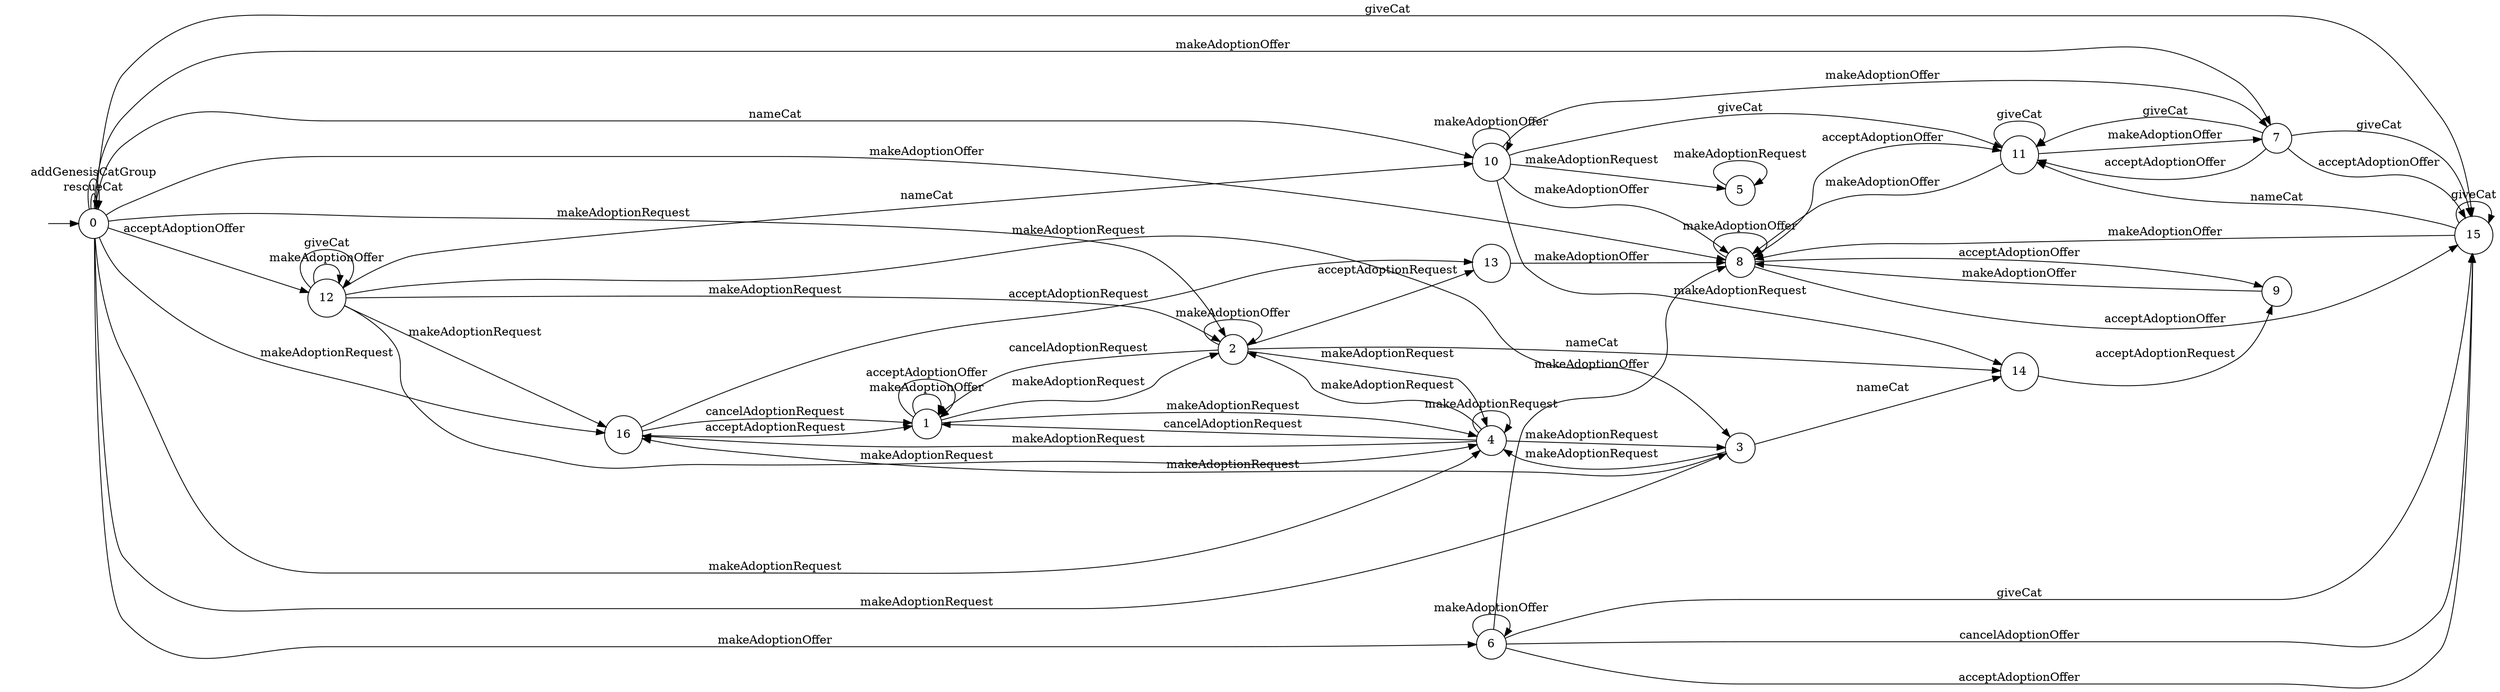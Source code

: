digraph "./InvConPlus/Dapp-Automata-data/result/model/0x60cd862c9c687a9de49aecdc3a99b74a4fc54ab6/MoonCatRescue/FSM-19" {
	graph [rankdir=LR]
	"" [label="" shape=plaintext]
	0 [label=0 shape=circle]
	10 [label=10 shape=circle]
	8 [label=8 shape=circle]
	7 [label=7 shape=circle]
	16 [label=16 shape=circle]
	11 [label=11 shape=circle]
	1 [label=1 shape=circle]
	9 [label=9 shape=circle]
	2 [label=2 shape=circle]
	13 [label=13 shape=circle]
	15 [label=15 shape=circle]
	12 [label=12 shape=circle]
	6 [label=6 shape=circle]
	4 [label=4 shape=circle]
	5 [label=5 shape=circle]
	3 [label=3 shape=circle]
	14 [label=14 shape=circle]
	"" -> 0 [label=""]
	0 -> 0 [label=rescueCat]
	0 -> 10 [label=nameCat]
	0 -> 6 [label=makeAdoptionOffer]
	0 -> 7 [label=makeAdoptionOffer]
	0 -> 8 [label=makeAdoptionOffer]
	0 -> 12 [label=acceptAdoptionOffer]
	0 -> 15 [label=giveCat]
	0 -> 4 [label=makeAdoptionRequest]
	0 -> 3 [label=makeAdoptionRequest]
	0 -> 16 [label=makeAdoptionRequest]
	0 -> 2 [label=makeAdoptionRequest]
	0 -> 0 [label=addGenesisCatGroup]
	16 -> 1 [label=acceptAdoptionRequest]
	16 -> 13 [label=acceptAdoptionRequest]
	16 -> 1 [label=cancelAdoptionRequest]
	5 -> 5 [label=makeAdoptionRequest]
	4 -> 4 [label=makeAdoptionRequest]
	4 -> 3 [label=makeAdoptionRequest]
	4 -> 16 [label=makeAdoptionRequest]
	4 -> 2 [label=makeAdoptionRequest]
	4 -> 1 [label=cancelAdoptionRequest]
	3 -> 14 [label=nameCat]
	3 -> 4 [label=makeAdoptionRequest]
	3 -> 16 [label=makeAdoptionRequest]
	15 -> 11 [label=nameCat]
	15 -> 8 [label=makeAdoptionOffer]
	15 -> 15 [label=giveCat]
	13 -> 8 [label=makeAdoptionOffer]
	12 -> 10 [label=nameCat]
	12 -> 12 [label=makeAdoptionOffer]
	12 -> 12 [label=giveCat]
	12 -> 4 [label=makeAdoptionRequest]
	12 -> 3 [label=makeAdoptionRequest]
	12 -> 16 [label=makeAdoptionRequest]
	12 -> 2 [label=makeAdoptionRequest]
	8 -> 8 [label=makeAdoptionOffer]
	8 -> 15 [label=acceptAdoptionOffer]
	8 -> 9 [label=acceptAdoptionOffer]
	8 -> 11 [label=acceptAdoptionOffer]
	7 -> 15 [label=acceptAdoptionOffer]
	7 -> 11 [label=acceptAdoptionOffer]
	7 -> 15 [label=giveCat]
	7 -> 11 [label=giveCat]
	6 -> 6 [label=makeAdoptionOffer]
	6 -> 8 [label=makeAdoptionOffer]
	6 -> 15 [label=cancelAdoptionOffer]
	6 -> 15 [label=acceptAdoptionOffer]
	6 -> 15 [label=giveCat]
	2 -> 14 [label=nameCat]
	2 -> 2 [label=makeAdoptionOffer]
	2 -> 4 [label=makeAdoptionRequest]
	2 -> 13 [label=acceptAdoptionRequest]
	2 -> 1 [label=cancelAdoptionRequest]
	1 -> 1 [label=makeAdoptionOffer]
	1 -> 1 [label=acceptAdoptionOffer]
	1 -> 4 [label=makeAdoptionRequest]
	1 -> 2 [label=makeAdoptionRequest]
	14 -> 9 [label=acceptAdoptionRequest]
	11 -> 7 [label=makeAdoptionOffer]
	11 -> 8 [label=makeAdoptionOffer]
	11 -> 11 [label=giveCat]
	10 -> 7 [label=makeAdoptionOffer]
	10 -> 8 [label=makeAdoptionOffer]
	10 -> 10 [label=makeAdoptionOffer]
	10 -> 11 [label=giveCat]
	10 -> 5 [label=makeAdoptionRequest]
	10 -> 14 [label=makeAdoptionRequest]
	9 -> 8 [label=makeAdoptionOffer]
}
